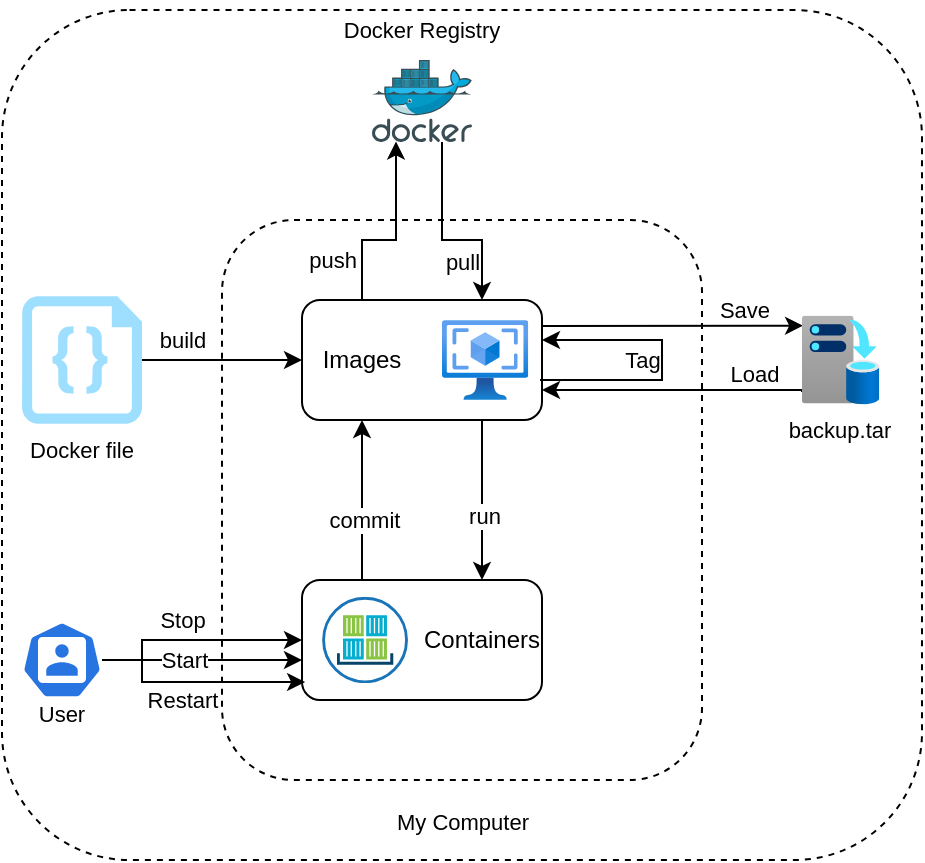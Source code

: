 <mxfile version="15.4.0" type="device"><diagram id="t9WJzwGVRhcMjXyC6s-c" name="第 1 页"><mxGraphModel dx="702" dy="822" grid="1" gridSize="10" guides="1" tooltips="1" connect="1" arrows="1" fold="1" page="1" pageScale="1" pageWidth="827" pageHeight="1169" math="0" shadow="0"><root><mxCell id="0"/><mxCell id="1" parent="0"/><mxCell id="QZppVr02GZ4MpJixPnCg-3" value="" style="rounded=1;whiteSpace=wrap;html=1;fillColor=none;dashed=1;" parent="1" vertex="1"><mxGeometry x="240" y="120" width="240" height="280" as="geometry"/></mxCell><mxCell id="QZppVr02GZ4MpJixPnCg-10" style="edgeStyle=orthogonalEdgeStyle;rounded=0;orthogonalLoop=1;jettySize=auto;html=1;exitX=0.75;exitY=1;exitDx=0;exitDy=0;entryX=0.75;entryY=0;entryDx=0;entryDy=0;" parent="1" source="QZppVr02GZ4MpJixPnCg-1" target="QZppVr02GZ4MpJixPnCg-2" edge="1"><mxGeometry relative="1" as="geometry"/></mxCell><mxCell id="QZppVr02GZ4MpJixPnCg-11" value="run" style="edgeLabel;html=1;align=center;verticalAlign=middle;resizable=0;points=[];" parent="QZppVr02GZ4MpJixPnCg-10" vertex="1" connectable="0"><mxGeometry x="0.204" y="1" relative="1" as="geometry"><mxPoint as="offset"/></mxGeometry></mxCell><mxCell id="vVsbfUJxXctAQcinvyfr-11" style="edgeStyle=orthogonalEdgeStyle;rounded=0;orthogonalLoop=1;jettySize=auto;html=1;exitX=0.25;exitY=0;exitDx=0;exitDy=0;fontSize=11;entryX=0.247;entryY=0.992;entryDx=0;entryDy=0;entryPerimeter=0;" edge="1" parent="1" source="QZppVr02GZ4MpJixPnCg-1" target="vVsbfUJxXctAQcinvyfr-8"><mxGeometry relative="1" as="geometry"><mxPoint x="340" y="80" as="targetPoint"/><Array as="points"><mxPoint x="310" y="130"/><mxPoint x="327" y="130"/><mxPoint x="327" y="81"/></Array></mxGeometry></mxCell><mxCell id="vVsbfUJxXctAQcinvyfr-13" value="push" style="edgeLabel;html=1;align=center;verticalAlign=middle;resizable=0;points=[];fontSize=11;" vertex="1" connectable="0" parent="vVsbfUJxXctAQcinvyfr-11"><mxGeometry x="-0.11" y="-2" relative="1" as="geometry"><mxPoint x="-28" y="8" as="offset"/></mxGeometry></mxCell><mxCell id="vVsbfUJxXctAQcinvyfr-18" style="edgeStyle=orthogonalEdgeStyle;rounded=0;orthogonalLoop=1;jettySize=auto;html=1;entryX=1;entryY=0.75;entryDx=0;entryDy=0;fontSize=11;verticalAlign=middle;exitX=0;exitY=0.86;exitDx=0;exitDy=0;exitPerimeter=0;" edge="1" parent="1" source="vVsbfUJxXctAQcinvyfr-15" target="QZppVr02GZ4MpJixPnCg-1"><mxGeometry relative="1" as="geometry"><Array as="points"><mxPoint x="530" y="205"/></Array></mxGeometry></mxCell><mxCell id="vVsbfUJxXctAQcinvyfr-20" value="Load" style="edgeLabel;html=1;align=center;verticalAlign=middle;resizable=0;points=[];fontSize=11;" vertex="1" connectable="0" parent="vVsbfUJxXctAQcinvyfr-18"><mxGeometry x="-0.608" y="-1" relative="1" as="geometry"><mxPoint y="-7" as="offset"/></mxGeometry></mxCell><mxCell id="QZppVr02GZ4MpJixPnCg-1" value="" style="rounded=1;whiteSpace=wrap;html=1;fillColor=none;" parent="1" vertex="1"><mxGeometry x="280" y="160" width="120" height="60" as="geometry"/></mxCell><mxCell id="QZppVr02GZ4MpJixPnCg-8" style="edgeStyle=orthogonalEdgeStyle;rounded=0;orthogonalLoop=1;jettySize=auto;html=1;exitX=0.25;exitY=0;exitDx=0;exitDy=0;entryX=0.25;entryY=1;entryDx=0;entryDy=0;" parent="1" source="QZppVr02GZ4MpJixPnCg-2" target="QZppVr02GZ4MpJixPnCg-1" edge="1"><mxGeometry relative="1" as="geometry"/></mxCell><mxCell id="QZppVr02GZ4MpJixPnCg-9" value="commit" style="edgeLabel;html=1;align=center;verticalAlign=middle;resizable=0;points=[];" parent="QZppVr02GZ4MpJixPnCg-8" vertex="1" connectable="0"><mxGeometry x="-0.232" y="-1" relative="1" as="geometry"><mxPoint as="offset"/></mxGeometry></mxCell><mxCell id="QZppVr02GZ4MpJixPnCg-2" value="" style="rounded=1;whiteSpace=wrap;html=1;fillColor=none;" parent="1" vertex="1"><mxGeometry x="280" y="300" width="120" height="60" as="geometry"/></mxCell><mxCell id="vVsbfUJxXctAQcinvyfr-17" style="edgeStyle=orthogonalEdgeStyle;rounded=0;orthogonalLoop=1;jettySize=auto;html=1;entryX=0.014;entryY=0.114;entryDx=0;entryDy=0;entryPerimeter=0;fontSize=11;" edge="1" parent="1" target="vVsbfUJxXctAQcinvyfr-15"><mxGeometry relative="1" as="geometry"><mxPoint x="400" y="173" as="sourcePoint"/><Array as="points"><mxPoint x="400" y="173"/><mxPoint x="470" y="173"/></Array></mxGeometry></mxCell><mxCell id="vVsbfUJxXctAQcinvyfr-19" value="Save" style="edgeLabel;html=1;align=center;verticalAlign=middle;resizable=0;points=[];fontSize=11;" vertex="1" connectable="0" parent="vVsbfUJxXctAQcinvyfr-17"><mxGeometry x="0.614" y="-1" relative="1" as="geometry"><mxPoint x="-5" y="-9" as="offset"/></mxGeometry></mxCell><mxCell id="QZppVr02GZ4MpJixPnCg-4" value="" style="aspect=fixed;html=1;points=[];align=center;image;fontSize=12;image=img/lib/azure2/compute/VM_Images_Classic.svg;dashed=1;fillColor=none;" parent="1" vertex="1"><mxGeometry x="350" y="170" width="43.13" height="40" as="geometry"/></mxCell><mxCell id="QZppVr02GZ4MpJixPnCg-5" value="" style="aspect=fixed;perimeter=ellipsePerimeter;html=1;align=center;shadow=0;dashed=0;fontColor=#4277BB;labelBackgroundColor=#ffffff;fontSize=12;spacingTop=3;image;image=img/lib/ibm/miscellaneous/ibm_containers.svg;fillColor=none;" parent="1" vertex="1"><mxGeometry x="290" y="308.43" width="43.13" height="43.13" as="geometry"/></mxCell><mxCell id="QZppVr02GZ4MpJixPnCg-6" value="Containers" style="text;html=1;strokeColor=none;fillColor=none;align=center;verticalAlign=middle;whiteSpace=wrap;rounded=0;dashed=1;" parent="1" vertex="1"><mxGeometry x="350" y="320" width="40" height="20" as="geometry"/></mxCell><mxCell id="QZppVr02GZ4MpJixPnCg-7" value="Images" style="text;html=1;strokeColor=none;fillColor=none;align=center;verticalAlign=middle;whiteSpace=wrap;rounded=0;dashed=1;" parent="1" vertex="1"><mxGeometry x="290" y="180" width="40" height="20" as="geometry"/></mxCell><mxCell id="QZppVr02GZ4MpJixPnCg-21" style="edgeStyle=orthogonalEdgeStyle;rounded=0;orthogonalLoop=1;jettySize=auto;html=1;entryX=0;entryY=0.667;entryDx=0;entryDy=0;entryPerimeter=0;" parent="1" source="QZppVr02GZ4MpJixPnCg-12" target="QZppVr02GZ4MpJixPnCg-2" edge="1"><mxGeometry relative="1" as="geometry"/></mxCell><mxCell id="QZppVr02GZ4MpJixPnCg-25" value="Start" style="edgeLabel;html=1;align=center;verticalAlign=middle;resizable=0;points=[];" parent="QZppVr02GZ4MpJixPnCg-21" vertex="1" connectable="0"><mxGeometry x="-0.215" relative="1" as="geometry"><mxPoint x="1" as="offset"/></mxGeometry></mxCell><mxCell id="QZppVr02GZ4MpJixPnCg-22" style="edgeStyle=orthogonalEdgeStyle;rounded=0;orthogonalLoop=1;jettySize=auto;html=1;" parent="1" source="QZppVr02GZ4MpJixPnCg-12" target="QZppVr02GZ4MpJixPnCg-2" edge="1"><mxGeometry relative="1" as="geometry"><Array as="points"><mxPoint x="200" y="340"/><mxPoint x="200" y="330"/></Array></mxGeometry></mxCell><mxCell id="QZppVr02GZ4MpJixPnCg-24" value="Stop" style="edgeLabel;html=1;align=center;verticalAlign=middle;resizable=0;points=[];" parent="QZppVr02GZ4MpJixPnCg-22" vertex="1" connectable="0"><mxGeometry x="-0.13" relative="1" as="geometry"><mxPoint x="2" y="-10" as="offset"/></mxGeometry></mxCell><mxCell id="QZppVr02GZ4MpJixPnCg-23" style="edgeStyle=orthogonalEdgeStyle;rounded=0;orthogonalLoop=1;jettySize=auto;html=1;entryX=0.013;entryY=0.85;entryDx=0;entryDy=0;entryPerimeter=0;" parent="1" source="QZppVr02GZ4MpJixPnCg-12" target="QZppVr02GZ4MpJixPnCg-2" edge="1"><mxGeometry relative="1" as="geometry"><Array as="points"><mxPoint x="200" y="340"/><mxPoint x="200" y="351"/></Array></mxGeometry></mxCell><mxCell id="QZppVr02GZ4MpJixPnCg-26" value="Restart" style="edgeLabel;html=1;align=center;verticalAlign=middle;resizable=0;points=[];" parent="QZppVr02GZ4MpJixPnCg-23" vertex="1" connectable="0"><mxGeometry x="-0.085" relative="1" as="geometry"><mxPoint x="-1" y="9" as="offset"/></mxGeometry></mxCell><mxCell id="QZppVr02GZ4MpJixPnCg-12" value="" style="html=1;dashed=0;whitespace=wrap;fillColor=#2875E2;strokeColor=#ffffff;points=[[0.005,0.63,0],[0.1,0.2,0],[0.9,0.2,0],[0.5,0,0],[0.995,0.63,0],[0.72,0.99,0],[0.5,1,0],[0.28,0.99,0]];shape=mxgraph.kubernetes.icon;prIcon=user" parent="1" vertex="1"><mxGeometry x="140" y="320" width="40" height="40" as="geometry"/></mxCell><mxCell id="vVsbfUJxXctAQcinvyfr-2" style="edgeStyle=orthogonalEdgeStyle;rounded=0;orthogonalLoop=1;jettySize=auto;html=1;entryX=0;entryY=0.5;entryDx=0;entryDy=0;" edge="1" parent="1" source="vVsbfUJxXctAQcinvyfr-1" target="QZppVr02GZ4MpJixPnCg-1"><mxGeometry relative="1" as="geometry"/></mxCell><mxCell id="vVsbfUJxXctAQcinvyfr-3" value="build" style="edgeLabel;html=1;align=center;verticalAlign=middle;resizable=0;points=[];" vertex="1" connectable="0" parent="vVsbfUJxXctAQcinvyfr-2"><mxGeometry x="-0.729" y="3" relative="1" as="geometry"><mxPoint x="9" y="-7" as="offset"/></mxGeometry></mxCell><mxCell id="vVsbfUJxXctAQcinvyfr-1" value="" style="sketch=0;aspect=fixed;pointerEvents=1;shadow=0;dashed=0;html=1;strokeColor=none;labelPosition=center;verticalLabelPosition=bottom;verticalAlign=top;align=center;fillColor=#9EDFFF;shape=mxgraph.azure.code_file" vertex="1" parent="1"><mxGeometry x="140" y="158.08" width="60" height="63.83" as="geometry"/></mxCell><mxCell id="vVsbfUJxXctAQcinvyfr-4" value="Docker file" style="text;html=1;strokeColor=none;fillColor=none;align=center;verticalAlign=middle;whiteSpace=wrap;rounded=0;fontSize=11;" vertex="1" parent="1"><mxGeometry x="140" y="220" width="60" height="30" as="geometry"/></mxCell><mxCell id="vVsbfUJxXctAQcinvyfr-5" value="User" style="text;html=1;strokeColor=none;fillColor=none;align=center;verticalAlign=middle;whiteSpace=wrap;rounded=0;fontSize=11;" vertex="1" parent="1"><mxGeometry x="130" y="351.56" width="60" height="30" as="geometry"/></mxCell><mxCell id="vVsbfUJxXctAQcinvyfr-6" style="edgeStyle=orthogonalEdgeStyle;rounded=0;orthogonalLoop=1;jettySize=auto;html=1;fontSize=11;" edge="1" parent="1"><mxGeometry relative="1" as="geometry"><mxPoint x="400" y="200" as="sourcePoint"/><mxPoint x="400" y="180" as="targetPoint"/><Array as="points"><mxPoint x="399" y="200"/><mxPoint x="460" y="200"/><mxPoint x="460" y="180"/></Array></mxGeometry></mxCell><mxCell id="vVsbfUJxXctAQcinvyfr-7" value="Tag" style="edgeLabel;html=1;align=center;verticalAlign=middle;resizable=0;points=[];fontSize=11;" vertex="1" connectable="0" parent="vVsbfUJxXctAQcinvyfr-6"><mxGeometry x="-0.121" y="-2" relative="1" as="geometry"><mxPoint x="-12" y="-10" as="offset"/></mxGeometry></mxCell><mxCell id="vVsbfUJxXctAQcinvyfr-10" value="" style="group" vertex="1" connectable="0" parent="1"><mxGeometry x="295" y="10" width="90" height="71" as="geometry"/></mxCell><mxCell id="vVsbfUJxXctAQcinvyfr-8" value="" style="sketch=0;aspect=fixed;html=1;points=[];align=center;image;fontSize=12;image=img/lib/mscae/Docker.svg;fillColor=#9EDFFF;" vertex="1" parent="vVsbfUJxXctAQcinvyfr-10"><mxGeometry x="20" y="30" width="50" height="41" as="geometry"/></mxCell><mxCell id="vVsbfUJxXctAQcinvyfr-9" value="Docker Registry" style="text;html=1;strokeColor=none;fillColor=none;align=center;verticalAlign=middle;whiteSpace=wrap;rounded=0;fontSize=11;" vertex="1" parent="vVsbfUJxXctAQcinvyfr-10"><mxGeometry width="90" height="30" as="geometry"/></mxCell><mxCell id="vVsbfUJxXctAQcinvyfr-12" style="edgeStyle=orthogonalEdgeStyle;rounded=0;orthogonalLoop=1;jettySize=auto;html=1;entryX=0.75;entryY=0;entryDx=0;entryDy=0;fontSize=11;" edge="1" parent="1" source="vVsbfUJxXctAQcinvyfr-8" target="QZppVr02GZ4MpJixPnCg-1"><mxGeometry relative="1" as="geometry"><Array as="points"><mxPoint x="350" y="130"/><mxPoint x="370" y="130"/></Array></mxGeometry></mxCell><mxCell id="vVsbfUJxXctAQcinvyfr-14" value="pull" style="edgeLabel;html=1;align=center;verticalAlign=middle;resizable=0;points=[];fontSize=11;" vertex="1" connectable="0" parent="vVsbfUJxXctAQcinvyfr-12"><mxGeometry x="0.607" y="-1" relative="1" as="geometry"><mxPoint x="-9" as="offset"/></mxGeometry></mxCell><mxCell id="vVsbfUJxXctAQcinvyfr-15" value="" style="aspect=fixed;html=1;points=[];align=center;image;fontSize=12;image=img/lib/azure2/azure_stack/Infrastructure_Backup.svg;fillColor=#9EDFFF;" vertex="1" parent="1"><mxGeometry x="530" y="167.75" width="38.7" height="44.5" as="geometry"/></mxCell><mxCell id="vVsbfUJxXctAQcinvyfr-21" value="backup.tar" style="text;html=1;strokeColor=none;fillColor=none;align=center;verticalAlign=middle;whiteSpace=wrap;rounded=0;fontSize=11;" vertex="1" parent="1"><mxGeometry x="519.35" y="210" width="60" height="30" as="geometry"/></mxCell><mxCell id="vVsbfUJxXctAQcinvyfr-22" value="" style="rounded=1;whiteSpace=wrap;html=1;fontSize=11;fillColor=none;dashed=1;" vertex="1" parent="1"><mxGeometry x="130" y="15" width="460" height="425" as="geometry"/></mxCell><mxCell id="vVsbfUJxXctAQcinvyfr-23" value="My Computer" style="text;html=1;strokeColor=none;fillColor=none;align=center;verticalAlign=middle;whiteSpace=wrap;rounded=0;dashed=1;fontSize=11;" vertex="1" parent="1"><mxGeometry x="312.5" y="406" width="95" height="30" as="geometry"/></mxCell></root></mxGraphModel></diagram></mxfile>